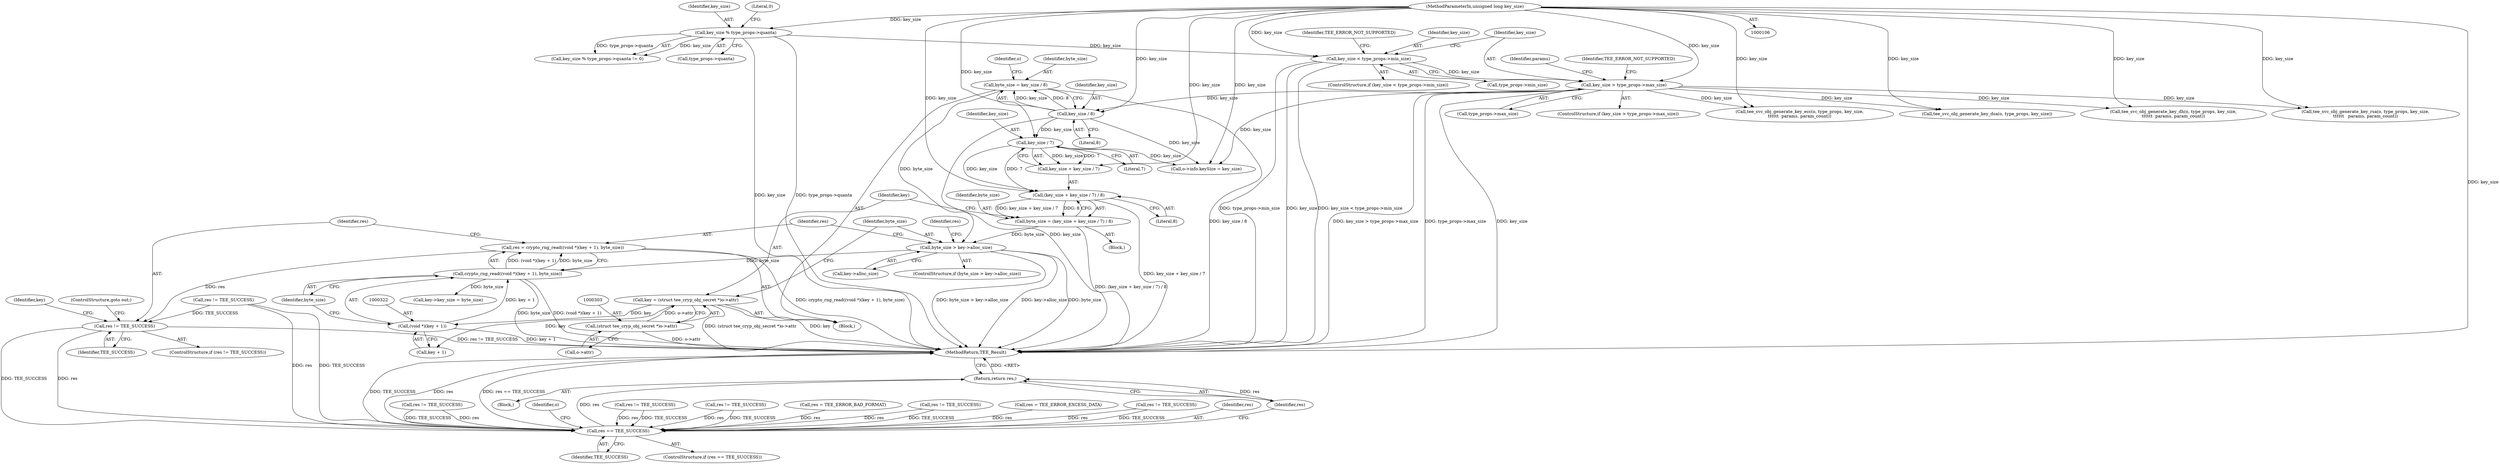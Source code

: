 digraph "0_optee_os_a637243270fc1faae16de059091795c32d86e65e_0@API" {
"1000318" [label="(Call,res = crypto_rng_read((void *)(key + 1), byte_size))"];
"1000320" [label="(Call,crypto_rng_read((void *)(key + 1), byte_size))"];
"1000321" [label="(Call,(void *)(key + 1))"];
"1000300" [label="(Call,key = (struct tee_cryp_obj_secret *)o->attr)"];
"1000302" [label="(Call,(struct tee_cryp_obj_secret *)o->attr)"];
"1000308" [label="(Call,byte_size > key->alloc_size)"];
"1000291" [label="(Call,byte_size = (key_size + key_size / 7) / 8)"];
"1000293" [label="(Call,(key_size + key_size / 7) / 8)"];
"1000296" [label="(Call,key_size / 7)"];
"1000271" [label="(Call,key_size / 8)"];
"1000206" [label="(Call,key_size > type_props->max_size)"];
"1000198" [label="(Call,key_size < type_props->min_size)"];
"1000189" [label="(Call,key_size % type_props->quanta)"];
"1000108" [label="(MethodParameterIn,unsigned long key_size)"];
"1000269" [label="(Call,byte_size = key_size / 8)"];
"1000328" [label="(Call,res != TEE_SUCCESS)"];
"1000416" [label="(Call,res == TEE_SUCCESS)"];
"1000434" [label="(Return,return res;)"];
"1000199" [label="(Identifier,key_size)"];
"1000271" [label="(Call,key_size / 8)"];
"1000206" [label="(Call,key_size > type_props->max_size)"];
"1000309" [label="(Identifier,byte_size)"];
"1000315" [label="(Identifier,res)"];
"1000307" [label="(ControlStructure,if (byte_size > key->alloc_size))"];
"1000294" [label="(Call,key_size + key_size / 7)"];
"1000258" [label="(Block,)"];
"1000205" [label="(ControlStructure,if (key_size > type_props->max_size))"];
"1000359" [label="(Call,res != TEE_SUCCESS)"];
"1000321" [label="(Call,(void *)(key + 1))"];
"1000194" [label="(Literal,0)"];
"1000248" [label="(Call,res != TEE_SUCCESS)"];
"1000396" [label="(Call,tee_svc_obj_generate_key_ecc(o, type_props, key_size,\n\t\t\t\t\t\t  params, param_count))"];
"1000198" [label="(Call,key_size < type_props->min_size)"];
"1000208" [label="(Call,type_props->max_size)"];
"1000436" [label="(MethodReturn,TEE_Result)"];
"1000191" [label="(Call,type_props->quanta)"];
"1000332" [label="(Call,key->key_size = byte_size)"];
"1000299" [label="(Literal,8)"];
"1000214" [label="(Identifier,params)"];
"1000319" [label="(Identifier,res)"];
"1000329" [label="(Identifier,res)"];
"1000301" [label="(Identifier,key)"];
"1000212" [label="(Identifier,TEE_ERROR_NOT_SUPPORTED)"];
"1000367" [label="(Call,tee_svc_obj_generate_key_dsa(o, type_props, key_size))"];
"1000423" [label="(Identifier,o)"];
"1000323" [label="(Call,key + 1)"];
"1000435" [label="(Identifier,res)"];
"1000197" [label="(ControlStructure,if (key_size < type_props->min_size))"];
"1000372" [label="(Call,res != TEE_SUCCESS)"];
"1000403" [label="(Call,res != TEE_SUCCESS)"];
"1000320" [label="(Call,crypto_rng_read((void *)(key + 1), byte_size))"];
"1000297" [label="(Identifier,key_size)"];
"1000331" [label="(ControlStructure,goto out;)"];
"1000330" [label="(Identifier,TEE_SUCCESS)"];
"1000302" [label="(Call,(struct tee_cryp_obj_secret *)o->attr)"];
"1000190" [label="(Identifier,key_size)"];
"1000304" [label="(Call,o->attr)"];
"1000270" [label="(Identifier,byte_size)"];
"1000409" [label="(Call,res = TEE_ERROR_BAD_FORMAT)"];
"1000204" [label="(Identifier,TEE_ERROR_NOT_SUPPORTED)"];
"1000272" [label="(Identifier,key_size)"];
"1000326" [label="(Identifier,byte_size)"];
"1000279" [label="(Identifier,o)"];
"1000236" [label="(Call,res != TEE_SUCCESS)"];
"1000189" [label="(Call,key_size % type_props->quanta)"];
"1000314" [label="(Call,res = TEE_ERROR_EXCESS_DATA)"];
"1000200" [label="(Call,type_props->min_size)"];
"1000387" [label="(Call,res != TEE_SUCCESS)"];
"1000300" [label="(Call,key = (struct tee_cryp_obj_secret *)o->attr)"];
"1000327" [label="(ControlStructure,if (res != TEE_SUCCESS))"];
"1000290" [label="(Block,)"];
"1000418" [label="(Identifier,TEE_SUCCESS)"];
"1000310" [label="(Call,key->alloc_size)"];
"1000415" [label="(ControlStructure,if (res == TEE_SUCCESS))"];
"1000417" [label="(Identifier,res)"];
"1000434" [label="(Return,return res;)"];
"1000416" [label="(Call,res == TEE_SUCCESS)"];
"1000291" [label="(Call,byte_size = (key_size + key_size / 7) / 8)"];
"1000269" [label="(Call,byte_size = key_size / 8)"];
"1000293" [label="(Call,(key_size + key_size / 7) / 8)"];
"1000308" [label="(Call,byte_size > key->alloc_size)"];
"1000292" [label="(Identifier,byte_size)"];
"1000298" [label="(Literal,7)"];
"1000318" [label="(Call,res = crypto_rng_read((void *)(key + 1), byte_size))"];
"1000108" [label="(MethodParameterIn,unsigned long key_size)"];
"1000328" [label="(Call,res != TEE_SUCCESS)"];
"1000296" [label="(Call,key_size / 7)"];
"1000420" [label="(Call,o->info.keySize = key_size)"];
"1000273" [label="(Literal,8)"];
"1000380" [label="(Call,tee_svc_obj_generate_key_dh(o, type_props, key_size,\n\t\t\t\t\t\t  params, param_count))"];
"1000188" [label="(Call,key_size % type_props->quanta != 0)"];
"1000111" [label="(Block,)"];
"1000352" [label="(Call,tee_svc_obj_generate_key_rsa(o, type_props, key_size,\n\t\t\t\t\t\t   params, param_count))"];
"1000334" [label="(Identifier,key)"];
"1000207" [label="(Identifier,key_size)"];
"1000318" -> "1000258"  [label="AST: "];
"1000318" -> "1000320"  [label="CFG: "];
"1000319" -> "1000318"  [label="AST: "];
"1000320" -> "1000318"  [label="AST: "];
"1000329" -> "1000318"  [label="CFG: "];
"1000318" -> "1000436"  [label="DDG: crypto_rng_read((void *)(key + 1), byte_size)"];
"1000320" -> "1000318"  [label="DDG: (void *)(key + 1)"];
"1000320" -> "1000318"  [label="DDG: byte_size"];
"1000318" -> "1000328"  [label="DDG: res"];
"1000320" -> "1000326"  [label="CFG: "];
"1000321" -> "1000320"  [label="AST: "];
"1000326" -> "1000320"  [label="AST: "];
"1000320" -> "1000436"  [label="DDG: byte_size"];
"1000320" -> "1000436"  [label="DDG: (void *)(key + 1)"];
"1000321" -> "1000320"  [label="DDG: key + 1"];
"1000308" -> "1000320"  [label="DDG: byte_size"];
"1000320" -> "1000332"  [label="DDG: byte_size"];
"1000321" -> "1000323"  [label="CFG: "];
"1000322" -> "1000321"  [label="AST: "];
"1000323" -> "1000321"  [label="AST: "];
"1000326" -> "1000321"  [label="CFG: "];
"1000321" -> "1000436"  [label="DDG: key + 1"];
"1000300" -> "1000321"  [label="DDG: key"];
"1000300" -> "1000258"  [label="AST: "];
"1000300" -> "1000302"  [label="CFG: "];
"1000301" -> "1000300"  [label="AST: "];
"1000302" -> "1000300"  [label="AST: "];
"1000309" -> "1000300"  [label="CFG: "];
"1000300" -> "1000436"  [label="DDG: key"];
"1000300" -> "1000436"  [label="DDG: (struct tee_cryp_obj_secret *)o->attr"];
"1000302" -> "1000300"  [label="DDG: o->attr"];
"1000300" -> "1000323"  [label="DDG: key"];
"1000302" -> "1000304"  [label="CFG: "];
"1000303" -> "1000302"  [label="AST: "];
"1000304" -> "1000302"  [label="AST: "];
"1000302" -> "1000436"  [label="DDG: o->attr"];
"1000308" -> "1000307"  [label="AST: "];
"1000308" -> "1000310"  [label="CFG: "];
"1000309" -> "1000308"  [label="AST: "];
"1000310" -> "1000308"  [label="AST: "];
"1000315" -> "1000308"  [label="CFG: "];
"1000319" -> "1000308"  [label="CFG: "];
"1000308" -> "1000436"  [label="DDG: key->alloc_size"];
"1000308" -> "1000436"  [label="DDG: byte_size"];
"1000308" -> "1000436"  [label="DDG: byte_size > key->alloc_size"];
"1000291" -> "1000308"  [label="DDG: byte_size"];
"1000269" -> "1000308"  [label="DDG: byte_size"];
"1000291" -> "1000290"  [label="AST: "];
"1000291" -> "1000293"  [label="CFG: "];
"1000292" -> "1000291"  [label="AST: "];
"1000293" -> "1000291"  [label="AST: "];
"1000301" -> "1000291"  [label="CFG: "];
"1000291" -> "1000436"  [label="DDG: (key_size + key_size / 7) / 8"];
"1000293" -> "1000291"  [label="DDG: key_size + key_size / 7"];
"1000293" -> "1000291"  [label="DDG: 8"];
"1000293" -> "1000299"  [label="CFG: "];
"1000294" -> "1000293"  [label="AST: "];
"1000299" -> "1000293"  [label="AST: "];
"1000293" -> "1000436"  [label="DDG: key_size + key_size / 7"];
"1000296" -> "1000293"  [label="DDG: key_size"];
"1000296" -> "1000293"  [label="DDG: 7"];
"1000108" -> "1000293"  [label="DDG: key_size"];
"1000296" -> "1000294"  [label="AST: "];
"1000296" -> "1000298"  [label="CFG: "];
"1000297" -> "1000296"  [label="AST: "];
"1000298" -> "1000296"  [label="AST: "];
"1000294" -> "1000296"  [label="CFG: "];
"1000296" -> "1000294"  [label="DDG: key_size"];
"1000296" -> "1000294"  [label="DDG: 7"];
"1000271" -> "1000296"  [label="DDG: key_size"];
"1000108" -> "1000296"  [label="DDG: key_size"];
"1000296" -> "1000420"  [label="DDG: key_size"];
"1000271" -> "1000269"  [label="AST: "];
"1000271" -> "1000273"  [label="CFG: "];
"1000272" -> "1000271"  [label="AST: "];
"1000273" -> "1000271"  [label="AST: "];
"1000269" -> "1000271"  [label="CFG: "];
"1000271" -> "1000436"  [label="DDG: key_size"];
"1000271" -> "1000269"  [label="DDG: key_size"];
"1000271" -> "1000269"  [label="DDG: 8"];
"1000206" -> "1000271"  [label="DDG: key_size"];
"1000108" -> "1000271"  [label="DDG: key_size"];
"1000271" -> "1000420"  [label="DDG: key_size"];
"1000206" -> "1000205"  [label="AST: "];
"1000206" -> "1000208"  [label="CFG: "];
"1000207" -> "1000206"  [label="AST: "];
"1000208" -> "1000206"  [label="AST: "];
"1000212" -> "1000206"  [label="CFG: "];
"1000214" -> "1000206"  [label="CFG: "];
"1000206" -> "1000436"  [label="DDG: key_size > type_props->max_size"];
"1000206" -> "1000436"  [label="DDG: type_props->max_size"];
"1000206" -> "1000436"  [label="DDG: key_size"];
"1000198" -> "1000206"  [label="DDG: key_size"];
"1000108" -> "1000206"  [label="DDG: key_size"];
"1000206" -> "1000352"  [label="DDG: key_size"];
"1000206" -> "1000367"  [label="DDG: key_size"];
"1000206" -> "1000380"  [label="DDG: key_size"];
"1000206" -> "1000396"  [label="DDG: key_size"];
"1000206" -> "1000420"  [label="DDG: key_size"];
"1000198" -> "1000197"  [label="AST: "];
"1000198" -> "1000200"  [label="CFG: "];
"1000199" -> "1000198"  [label="AST: "];
"1000200" -> "1000198"  [label="AST: "];
"1000204" -> "1000198"  [label="CFG: "];
"1000207" -> "1000198"  [label="CFG: "];
"1000198" -> "1000436"  [label="DDG: type_props->min_size"];
"1000198" -> "1000436"  [label="DDG: key_size"];
"1000198" -> "1000436"  [label="DDG: key_size < type_props->min_size"];
"1000189" -> "1000198"  [label="DDG: key_size"];
"1000108" -> "1000198"  [label="DDG: key_size"];
"1000189" -> "1000188"  [label="AST: "];
"1000189" -> "1000191"  [label="CFG: "];
"1000190" -> "1000189"  [label="AST: "];
"1000191" -> "1000189"  [label="AST: "];
"1000194" -> "1000189"  [label="CFG: "];
"1000189" -> "1000436"  [label="DDG: key_size"];
"1000189" -> "1000436"  [label="DDG: type_props->quanta"];
"1000189" -> "1000188"  [label="DDG: key_size"];
"1000189" -> "1000188"  [label="DDG: type_props->quanta"];
"1000108" -> "1000189"  [label="DDG: key_size"];
"1000108" -> "1000106"  [label="AST: "];
"1000108" -> "1000436"  [label="DDG: key_size"];
"1000108" -> "1000294"  [label="DDG: key_size"];
"1000108" -> "1000352"  [label="DDG: key_size"];
"1000108" -> "1000367"  [label="DDG: key_size"];
"1000108" -> "1000380"  [label="DDG: key_size"];
"1000108" -> "1000396"  [label="DDG: key_size"];
"1000108" -> "1000420"  [label="DDG: key_size"];
"1000269" -> "1000258"  [label="AST: "];
"1000270" -> "1000269"  [label="AST: "];
"1000279" -> "1000269"  [label="CFG: "];
"1000269" -> "1000436"  [label="DDG: key_size / 8"];
"1000328" -> "1000327"  [label="AST: "];
"1000328" -> "1000330"  [label="CFG: "];
"1000329" -> "1000328"  [label="AST: "];
"1000330" -> "1000328"  [label="AST: "];
"1000331" -> "1000328"  [label="CFG: "];
"1000334" -> "1000328"  [label="CFG: "];
"1000328" -> "1000436"  [label="DDG: res != TEE_SUCCESS"];
"1000248" -> "1000328"  [label="DDG: TEE_SUCCESS"];
"1000328" -> "1000416"  [label="DDG: res"];
"1000328" -> "1000416"  [label="DDG: TEE_SUCCESS"];
"1000416" -> "1000415"  [label="AST: "];
"1000416" -> "1000418"  [label="CFG: "];
"1000417" -> "1000416"  [label="AST: "];
"1000418" -> "1000416"  [label="AST: "];
"1000423" -> "1000416"  [label="CFG: "];
"1000435" -> "1000416"  [label="CFG: "];
"1000416" -> "1000436"  [label="DDG: res == TEE_SUCCESS"];
"1000416" -> "1000436"  [label="DDG: TEE_SUCCESS"];
"1000416" -> "1000436"  [label="DDG: res"];
"1000403" -> "1000416"  [label="DDG: res"];
"1000403" -> "1000416"  [label="DDG: TEE_SUCCESS"];
"1000387" -> "1000416"  [label="DDG: res"];
"1000387" -> "1000416"  [label="DDG: TEE_SUCCESS"];
"1000372" -> "1000416"  [label="DDG: res"];
"1000372" -> "1000416"  [label="DDG: TEE_SUCCESS"];
"1000409" -> "1000416"  [label="DDG: res"];
"1000359" -> "1000416"  [label="DDG: res"];
"1000359" -> "1000416"  [label="DDG: TEE_SUCCESS"];
"1000248" -> "1000416"  [label="DDG: res"];
"1000248" -> "1000416"  [label="DDG: TEE_SUCCESS"];
"1000236" -> "1000416"  [label="DDG: res"];
"1000236" -> "1000416"  [label="DDG: TEE_SUCCESS"];
"1000314" -> "1000416"  [label="DDG: res"];
"1000416" -> "1000434"  [label="DDG: res"];
"1000434" -> "1000111"  [label="AST: "];
"1000434" -> "1000435"  [label="CFG: "];
"1000435" -> "1000434"  [label="AST: "];
"1000436" -> "1000434"  [label="CFG: "];
"1000434" -> "1000436"  [label="DDG: <RET>"];
"1000435" -> "1000434"  [label="DDG: res"];
}
